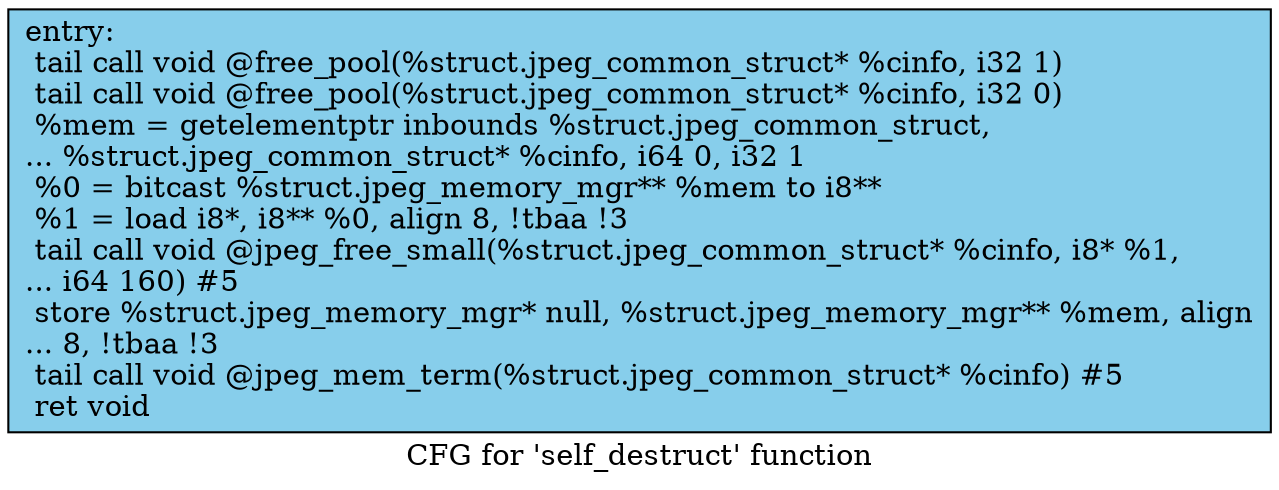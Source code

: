 digraph "CFG for 'self_destruct' function" {
	label="CFG for 'self_destruct' function";

	Node0x57a23e0 [shape=record, style = filled, fillcolor = skyblue, label="{entry:\l  tail call void @free_pool(%struct.jpeg_common_struct* %cinfo, i32 1)\l  tail call void @free_pool(%struct.jpeg_common_struct* %cinfo, i32 0)\l  %mem = getelementptr inbounds %struct.jpeg_common_struct,\l... %struct.jpeg_common_struct* %cinfo, i64 0, i32 1\l  %0 = bitcast %struct.jpeg_memory_mgr** %mem to i8**\l  %1 = load i8*, i8** %0, align 8, !tbaa !3\l  tail call void @jpeg_free_small(%struct.jpeg_common_struct* %cinfo, i8* %1,\l... i64 160) #5\l  store %struct.jpeg_memory_mgr* null, %struct.jpeg_memory_mgr** %mem, align\l... 8, !tbaa !3\l  tail call void @jpeg_mem_term(%struct.jpeg_common_struct* %cinfo) #5\l  ret void\l}"];
}
